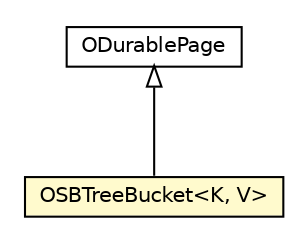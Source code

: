#!/usr/local/bin/dot
#
# Class diagram 
# Generated by UMLGraph version R5_6-24-gf6e263 (http://www.umlgraph.org/)
#

digraph G {
	edge [fontname="Helvetica",fontsize=10,labelfontname="Helvetica",labelfontsize=10];
	node [fontname="Helvetica",fontsize=10,shape=plaintext];
	nodesep=0.25;
	ranksep=0.5;
	// com.orientechnologies.orient.core.storage.impl.local.paginated.base.ODurablePage
	c3232286 [label=<<table title="com.orientechnologies.orient.core.storage.impl.local.paginated.base.ODurablePage" border="0" cellborder="1" cellspacing="0" cellpadding="2" port="p" href="../../../storage/impl/local/paginated/base/ODurablePage.html">
		<tr><td><table border="0" cellspacing="0" cellpadding="1">
<tr><td align="center" balign="center"> ODurablePage </td></tr>
		</table></td></tr>
		</table>>, URL="../../../storage/impl/local/paginated/base/ODurablePage.html", fontname="Helvetica", fontcolor="black", fontsize=10.0];
	// com.orientechnologies.orient.core.index.sbtree.local.OSBTreeBucket<K, V>
	c3232529 [label=<<table title="com.orientechnologies.orient.core.index.sbtree.local.OSBTreeBucket" border="0" cellborder="1" cellspacing="0" cellpadding="2" port="p" bgcolor="lemonChiffon" href="./OSBTreeBucket.html">
		<tr><td><table border="0" cellspacing="0" cellpadding="1">
<tr><td align="center" balign="center"> OSBTreeBucket&lt;K, V&gt; </td></tr>
		</table></td></tr>
		</table>>, URL="./OSBTreeBucket.html", fontname="Helvetica", fontcolor="black", fontsize=10.0];
	//com.orientechnologies.orient.core.index.sbtree.local.OSBTreeBucket<K, V> extends com.orientechnologies.orient.core.storage.impl.local.paginated.base.ODurablePage
	c3232286:p -> c3232529:p [dir=back,arrowtail=empty];
}

